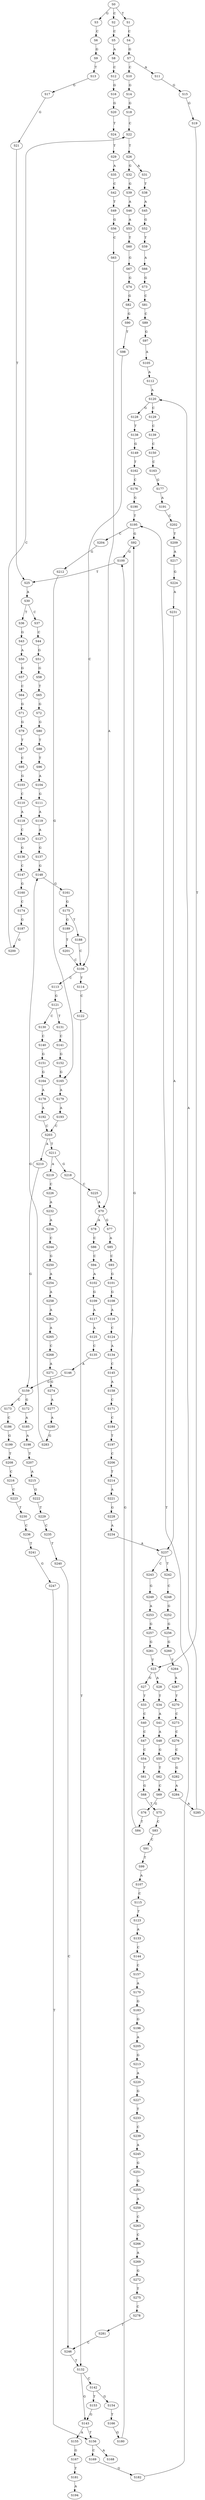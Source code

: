 strict digraph  {
	S0 -> S1 [ label = T ];
	S0 -> S2 [ label = C ];
	S0 -> S3 [ label = G ];
	S1 -> S4 [ label = C ];
	S2 -> S5 [ label = C ];
	S3 -> S6 [ label = C ];
	S4 -> S7 [ label = G ];
	S5 -> S8 [ label = A ];
	S6 -> S9 [ label = G ];
	S7 -> S10 [ label = C ];
	S7 -> S11 [ label = A ];
	S8 -> S12 [ label = C ];
	S9 -> S13 [ label = T ];
	S10 -> S14 [ label = G ];
	S11 -> S15 [ label = G ];
	S12 -> S16 [ label = G ];
	S13 -> S17 [ label = G ];
	S14 -> S18 [ label = G ];
	S15 -> S19 [ label = G ];
	S16 -> S20 [ label = G ];
	S17 -> S21 [ label = G ];
	S18 -> S22 [ label = C ];
	S19 -> S23 [ label = T ];
	S20 -> S24 [ label = T ];
	S21 -> S25 [ label = T ];
	S22 -> S26 [ label = T ];
	S23 -> S27 [ label = G ];
	S23 -> S28 [ label = A ];
	S24 -> S29 [ label = T ];
	S25 -> S30 [ label = A ];
	S26 -> S31 [ label = A ];
	S26 -> S32 [ label = G ];
	S27 -> S33 [ label = T ];
	S28 -> S34 [ label = T ];
	S29 -> S35 [ label = A ];
	S30 -> S36 [ label = T ];
	S30 -> S37 [ label = C ];
	S31 -> S38 [ label = T ];
	S32 -> S39 [ label = G ];
	S33 -> S40 [ label = C ];
	S34 -> S41 [ label = A ];
	S35 -> S42 [ label = C ];
	S36 -> S43 [ label = G ];
	S37 -> S44 [ label = C ];
	S38 -> S45 [ label = A ];
	S39 -> S46 [ label = A ];
	S40 -> S47 [ label = C ];
	S41 -> S48 [ label = A ];
	S42 -> S49 [ label = T ];
	S43 -> S50 [ label = A ];
	S44 -> S51 [ label = G ];
	S45 -> S52 [ label = G ];
	S46 -> S53 [ label = A ];
	S47 -> S54 [ label = C ];
	S48 -> S55 [ label = G ];
	S49 -> S56 [ label = G ];
	S50 -> S57 [ label = G ];
	S51 -> S58 [ label = G ];
	S52 -> S59 [ label = T ];
	S53 -> S60 [ label = T ];
	S54 -> S61 [ label = T ];
	S55 -> S62 [ label = T ];
	S56 -> S63 [ label = C ];
	S57 -> S64 [ label = C ];
	S58 -> S65 [ label = T ];
	S59 -> S66 [ label = A ];
	S60 -> S67 [ label = G ];
	S61 -> S68 [ label = G ];
	S62 -> S69 [ label = C ];
	S63 -> S70 [ label = A ];
	S64 -> S71 [ label = G ];
	S65 -> S72 [ label = G ];
	S66 -> S73 [ label = G ];
	S67 -> S74 [ label = G ];
	S68 -> S75 [ label = T ];
	S69 -> S76 [ label = G ];
	S70 -> S77 [ label = G ];
	S70 -> S78 [ label = A ];
	S71 -> S79 [ label = G ];
	S72 -> S80 [ label = G ];
	S73 -> S81 [ label = C ];
	S74 -> S82 [ label = G ];
	S75 -> S83 [ label = C ];
	S76 -> S84 [ label = T ];
	S77 -> S85 [ label = A ];
	S78 -> S86 [ label = C ];
	S79 -> S87 [ label = T ];
	S80 -> S88 [ label = T ];
	S81 -> S89 [ label = C ];
	S82 -> S90 [ label = G ];
	S83 -> S91 [ label = C ];
	S84 -> S92 [ label = G ];
	S85 -> S93 [ label = C ];
	S86 -> S94 [ label = C ];
	S87 -> S95 [ label = C ];
	S88 -> S96 [ label = T ];
	S89 -> S97 [ label = G ];
	S90 -> S98 [ label = T ];
	S91 -> S99 [ label = T ];
	S92 -> S100 [ label = G ];
	S93 -> S101 [ label = G ];
	S94 -> S102 [ label = A ];
	S95 -> S103 [ label = G ];
	S96 -> S104 [ label = A ];
	S97 -> S105 [ label = A ];
	S98 -> S106 [ label = C ];
	S99 -> S107 [ label = A ];
	S100 -> S25 [ label = T ];
	S101 -> S108 [ label = G ];
	S102 -> S109 [ label = G ];
	S103 -> S110 [ label = C ];
	S104 -> S111 [ label = G ];
	S105 -> S112 [ label = A ];
	S106 -> S113 [ label = C ];
	S106 -> S114 [ label = T ];
	S107 -> S115 [ label = C ];
	S108 -> S116 [ label = A ];
	S109 -> S117 [ label = A ];
	S110 -> S118 [ label = A ];
	S111 -> S119 [ label = A ];
	S112 -> S120 [ label = A ];
	S113 -> S121 [ label = G ];
	S114 -> S122 [ label = C ];
	S115 -> S123 [ label = T ];
	S116 -> S124 [ label = C ];
	S117 -> S125 [ label = A ];
	S118 -> S126 [ label = C ];
	S119 -> S127 [ label = A ];
	S120 -> S128 [ label = G ];
	S120 -> S129 [ label = C ];
	S121 -> S130 [ label = C ];
	S121 -> S131 [ label = T ];
	S122 -> S132 [ label = T ];
	S123 -> S133 [ label = A ];
	S124 -> S134 [ label = A ];
	S125 -> S135 [ label = C ];
	S126 -> S136 [ label = G ];
	S127 -> S137 [ label = G ];
	S128 -> S138 [ label = T ];
	S129 -> S139 [ label = C ];
	S130 -> S140 [ label = C ];
	S131 -> S141 [ label = C ];
	S132 -> S142 [ label = C ];
	S132 -> S143 [ label = G ];
	S133 -> S144 [ label = C ];
	S134 -> S145 [ label = C ];
	S135 -> S146 [ label = A ];
	S136 -> S147 [ label = C ];
	S137 -> S148 [ label = G ];
	S138 -> S149 [ label = G ];
	S139 -> S150 [ label = C ];
	S140 -> S151 [ label = G ];
	S141 -> S152 [ label = G ];
	S142 -> S153 [ label = T ];
	S142 -> S154 [ label = G ];
	S143 -> S155 [ label = A ];
	S143 -> S156 [ label = T ];
	S144 -> S157 [ label = C ];
	S145 -> S158 [ label = A ];
	S146 -> S159 [ label = G ];
	S147 -> S160 [ label = G ];
	S148 -> S161 [ label = G ];
	S149 -> S162 [ label = T ];
	S150 -> S163 [ label = C ];
	S151 -> S164 [ label = G ];
	S152 -> S165 [ label = G ];
	S153 -> S143 [ label = G ];
	S154 -> S166 [ label = T ];
	S155 -> S167 [ label = G ];
	S156 -> S168 [ label = A ];
	S156 -> S169 [ label = C ];
	S157 -> S170 [ label = A ];
	S158 -> S171 [ label = C ];
	S159 -> S172 [ label = G ];
	S159 -> S173 [ label = C ];
	S160 -> S174 [ label = C ];
	S161 -> S175 [ label = G ];
	S162 -> S176 [ label = C ];
	S163 -> S177 [ label = G ];
	S164 -> S178 [ label = A ];
	S165 -> S179 [ label = A ];
	S166 -> S180 [ label = G ];
	S167 -> S181 [ label = T ];
	S169 -> S182 [ label = G ];
	S170 -> S183 [ label = G ];
	S171 -> S184 [ label = C ];
	S172 -> S185 [ label = A ];
	S173 -> S186 [ label = C ];
	S174 -> S187 [ label = G ];
	S175 -> S188 [ label = T ];
	S175 -> S189 [ label = G ];
	S176 -> S190 [ label = G ];
	S177 -> S191 [ label = A ];
	S178 -> S192 [ label = A ];
	S179 -> S193 [ label = A ];
	S180 -> S100 [ label = G ];
	S181 -> S194 [ label = A ];
	S182 -> S195 [ label = T ];
	S183 -> S196 [ label = G ];
	S184 -> S197 [ label = T ];
	S185 -> S198 [ label = A ];
	S186 -> S199 [ label = G ];
	S187 -> S200 [ label = G ];
	S188 -> S106 [ label = C ];
	S189 -> S201 [ label = T ];
	S190 -> S195 [ label = T ];
	S191 -> S202 [ label = C ];
	S192 -> S203 [ label = C ];
	S193 -> S203 [ label = C ];
	S195 -> S204 [ label = C ];
	S195 -> S92 [ label = G ];
	S196 -> S205 [ label = A ];
	S197 -> S206 [ label = C ];
	S198 -> S207 [ label = T ];
	S199 -> S208 [ label = T ];
	S200 -> S22 [ label = C ];
	S201 -> S106 [ label = C ];
	S202 -> S209 [ label = T ];
	S203 -> S210 [ label = A ];
	S203 -> S211 [ label = T ];
	S204 -> S212 [ label = G ];
	S205 -> S213 [ label = G ];
	S206 -> S214 [ label = T ];
	S207 -> S215 [ label = A ];
	S208 -> S216 [ label = C ];
	S209 -> S217 [ label = A ];
	S210 -> S159 [ label = G ];
	S211 -> S218 [ label = G ];
	S211 -> S219 [ label = A ];
	S212 -> S165 [ label = G ];
	S213 -> S220 [ label = A ];
	S214 -> S221 [ label = A ];
	S215 -> S222 [ label = G ];
	S216 -> S223 [ label = C ];
	S217 -> S224 [ label = G ];
	S218 -> S225 [ label = C ];
	S219 -> S226 [ label = C ];
	S220 -> S227 [ label = G ];
	S221 -> S228 [ label = G ];
	S222 -> S229 [ label = T ];
	S223 -> S230 [ label = T ];
	S224 -> S231 [ label = A ];
	S225 -> S70 [ label = A ];
	S226 -> S232 [ label = A ];
	S227 -> S233 [ label = T ];
	S228 -> S234 [ label = A ];
	S229 -> S235 [ label = C ];
	S230 -> S236 [ label = C ];
	S231 -> S237 [ label = A ];
	S232 -> S238 [ label = A ];
	S233 -> S239 [ label = C ];
	S234 -> S237 [ label = A ];
	S235 -> S240 [ label = T ];
	S236 -> S241 [ label = T ];
	S237 -> S242 [ label = T ];
	S237 -> S243 [ label = C ];
	S238 -> S244 [ label = C ];
	S239 -> S245 [ label = A ];
	S240 -> S246 [ label = C ];
	S241 -> S247 [ label = G ];
	S242 -> S248 [ label = C ];
	S243 -> S249 [ label = G ];
	S244 -> S250 [ label = G ];
	S245 -> S251 [ label = G ];
	S246 -> S132 [ label = T ];
	S247 -> S156 [ label = T ];
	S248 -> S252 [ label = G ];
	S249 -> S253 [ label = A ];
	S250 -> S254 [ label = A ];
	S251 -> S255 [ label = G ];
	S252 -> S256 [ label = G ];
	S253 -> S257 [ label = G ];
	S254 -> S258 [ label = A ];
	S255 -> S259 [ label = A ];
	S256 -> S260 [ label = G ];
	S257 -> S261 [ label = G ];
	S258 -> S262 [ label = A ];
	S259 -> S263 [ label = C ];
	S260 -> S264 [ label = T ];
	S261 -> S23 [ label = T ];
	S262 -> S265 [ label = A ];
	S263 -> S266 [ label = C ];
	S264 -> S267 [ label = A ];
	S265 -> S268 [ label = C ];
	S266 -> S269 [ label = A ];
	S267 -> S270 [ label = T ];
	S268 -> S271 [ label = A ];
	S269 -> S272 [ label = G ];
	S270 -> S273 [ label = C ];
	S271 -> S274 [ label = G ];
	S272 -> S275 [ label = T ];
	S273 -> S276 [ label = C ];
	S274 -> S277 [ label = A ];
	S275 -> S278 [ label = C ];
	S276 -> S279 [ label = C ];
	S277 -> S280 [ label = A ];
	S278 -> S281 [ label = T ];
	S279 -> S282 [ label = G ];
	S280 -> S283 [ label = G ];
	S281 -> S246 [ label = C ];
	S282 -> S284 [ label = A ];
	S283 -> S148 [ label = G ];
	S284 -> S285 [ label = A ];
	S285 -> S120 [ label = A ];
}

